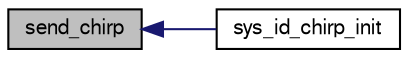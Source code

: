 digraph "send_chirp"
{
  edge [fontname="FreeSans",fontsize="10",labelfontname="FreeSans",labelfontsize="10"];
  node [fontname="FreeSans",fontsize="10",shape=record];
  rankdir="LR";
  Node1 [label="send_chirp",height=0.2,width=0.4,color="black", fillcolor="grey75", style="filled", fontcolor="black"];
  Node1 -> Node2 [dir="back",color="midnightblue",fontsize="10",style="solid",fontname="FreeSans"];
  Node2 [label="sys_id_chirp_init",height=0.2,width=0.4,color="black", fillcolor="white", style="filled",URL="$sys__id__chirp_8h.html#aecab88b97c35be3430f78b20150b0733"];
}
